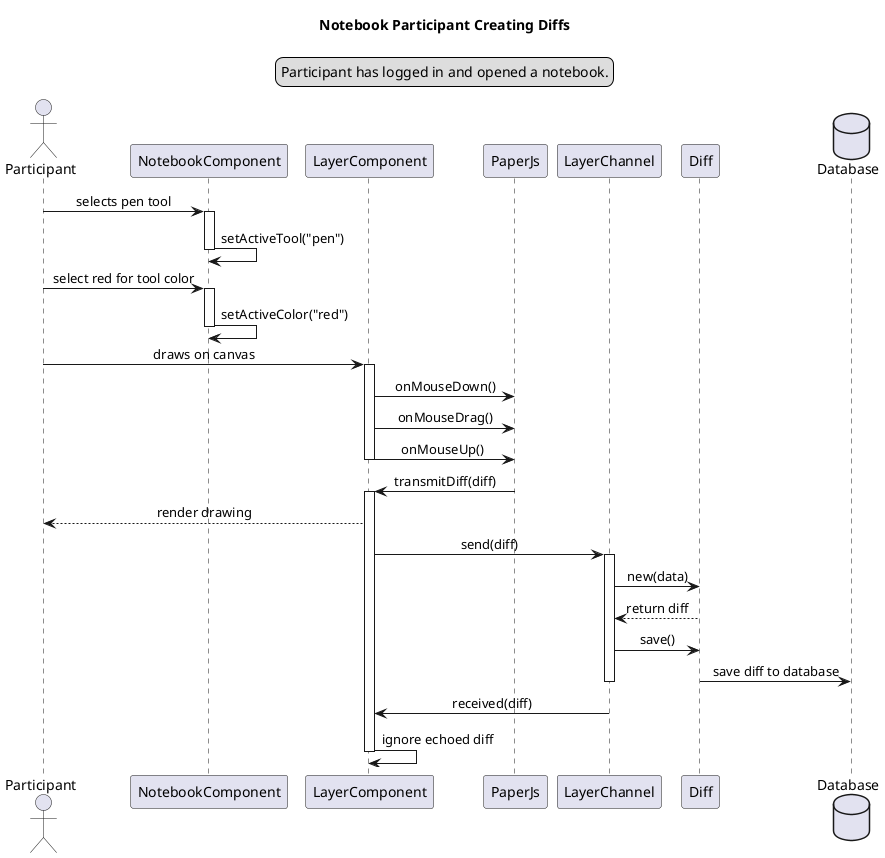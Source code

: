 @startuml Notebook Participant Creating Diffs
title Notebook Participant Creating Diffs
skinparam sequenceMessageAlign center
legend top
Participant has logged in and opened a notebook.
endlegend

actor Participant as partic
participant NotebookComponent as nc
participant LayerComponent as lc
participant PaperJs as pjs
participant LayerChannel as lch
participant Diff as d
database Database as db

partic -> nc : selects pen tool
activate nc
nc -> nc : setActiveTool("pen")
deactivate nc
partic -> nc : select red for tool color
activate nc
nc -> nc : setActiveColor("red")
deactivate nc
partic -> lc : draws on canvas
activate lc
lc -> pjs : onMouseDown()
lc -> pjs : onMouseDrag()
lc -> pjs : onMouseUp()
deactivate lc
pjs -> lc : transmitDiff(diff)
activate lc
lc --> partic : render drawing
lc -> lch : send(diff)
activate lch
lch -> d : new(data)
d --> lch : return diff
lch -> d : save()
d -> db : save diff to database
deactivate lch
lch -> lc : received(diff)
lc -> lc : ignore echoed diff
deactivate lc

@enduml